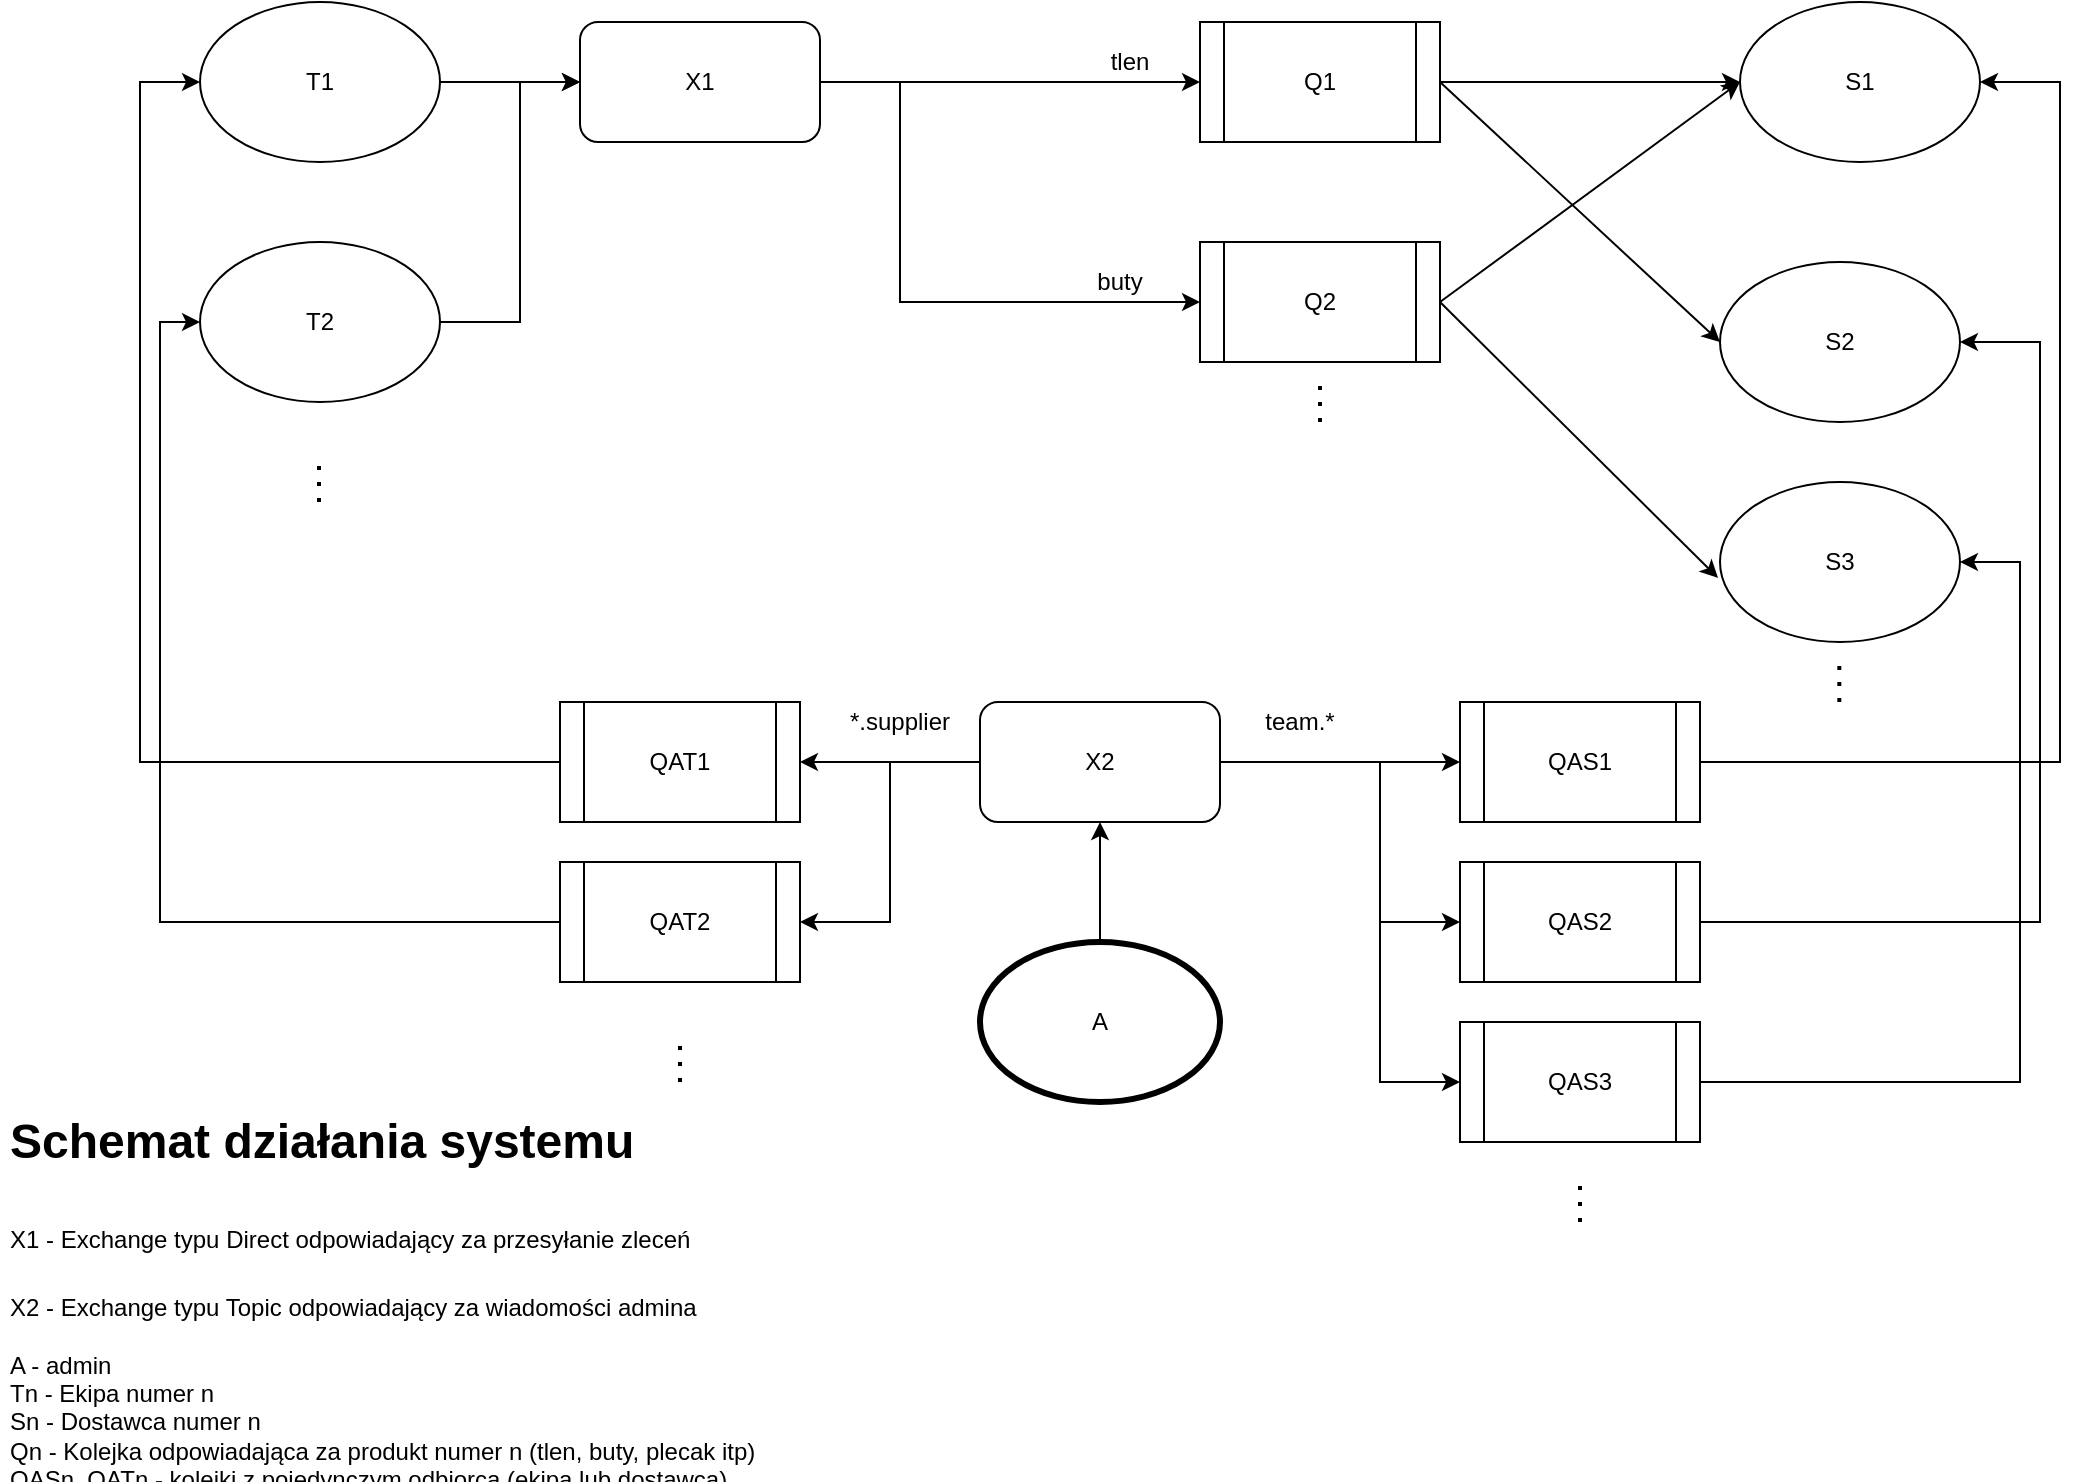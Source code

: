 <mxfile version="14.4.3" type="device"><diagram id="gMumzd1ozYPcARY5TGID" name="Page-1"><mxGraphModel dx="1422" dy="807" grid="1" gridSize="10" guides="1" tooltips="1" connect="1" arrows="1" fold="1" page="1" pageScale="1" pageWidth="1169" pageHeight="827" math="0" shadow="0"><root><mxCell id="0"/><mxCell id="1" parent="0"/><mxCell id="KFvFCZRT2vNZP3fQMg0B-1" value="T1" style="ellipse;whiteSpace=wrap;html=1;" vertex="1" parent="1"><mxGeometry x="120" y="40" width="120" height="80" as="geometry"/></mxCell><mxCell id="KFvFCZRT2vNZP3fQMg0B-22" style="edgeStyle=orthogonalEdgeStyle;rounded=0;orthogonalLoop=1;jettySize=auto;html=1;exitX=1;exitY=0.5;exitDx=0;exitDy=0;entryX=0;entryY=0.5;entryDx=0;entryDy=0;" edge="1" parent="1" source="KFvFCZRT2vNZP3fQMg0B-2" target="KFvFCZRT2vNZP3fQMg0B-6"><mxGeometry relative="1" as="geometry"><Array as="points"><mxPoint x="280" y="200"/><mxPoint x="280" y="80"/></Array></mxGeometry></mxCell><mxCell id="KFvFCZRT2vNZP3fQMg0B-2" value="T2" style="ellipse;whiteSpace=wrap;html=1;" vertex="1" parent="1"><mxGeometry x="120" y="160" width="120" height="80" as="geometry"/></mxCell><mxCell id="KFvFCZRT2vNZP3fQMg0B-3" value="" style="endArrow=none;dashed=1;html=1;dashPattern=1 3;strokeWidth=2;" edge="1" parent="1"><mxGeometry width="50" height="50" relative="1" as="geometry"><mxPoint x="179.5" y="290" as="sourcePoint"/><mxPoint x="179.5" y="270" as="targetPoint"/></mxGeometry></mxCell><mxCell id="KFvFCZRT2vNZP3fQMg0B-4" value="A" style="ellipse;whiteSpace=wrap;html=1;strokeWidth=3;" vertex="1" parent="1"><mxGeometry x="510" y="510" width="120" height="80" as="geometry"/></mxCell><mxCell id="KFvFCZRT2vNZP3fQMg0B-36" style="edgeStyle=orthogonalEdgeStyle;rounded=0;orthogonalLoop=1;jettySize=auto;html=1;exitX=1;exitY=0.5;exitDx=0;exitDy=0;entryX=0;entryY=0.5;entryDx=0;entryDy=0;" edge="1" parent="1" source="KFvFCZRT2vNZP3fQMg0B-5" target="KFvFCZRT2vNZP3fQMg0B-32"><mxGeometry relative="1" as="geometry"/></mxCell><mxCell id="KFvFCZRT2vNZP3fQMg0B-37" style="edgeStyle=orthogonalEdgeStyle;rounded=0;orthogonalLoop=1;jettySize=auto;html=1;exitX=1;exitY=0.5;exitDx=0;exitDy=0;entryX=0;entryY=0.5;entryDx=0;entryDy=0;" edge="1" parent="1" source="KFvFCZRT2vNZP3fQMg0B-5" target="KFvFCZRT2vNZP3fQMg0B-18"><mxGeometry relative="1" as="geometry"><Array as="points"><mxPoint x="710" y="420"/><mxPoint x="710" y="500"/></Array></mxGeometry></mxCell><mxCell id="KFvFCZRT2vNZP3fQMg0B-38" style="edgeStyle=orthogonalEdgeStyle;rounded=0;orthogonalLoop=1;jettySize=auto;html=1;exitX=1;exitY=0.5;exitDx=0;exitDy=0;entryX=0;entryY=0.5;entryDx=0;entryDy=0;" edge="1" parent="1" source="KFvFCZRT2vNZP3fQMg0B-5" target="KFvFCZRT2vNZP3fQMg0B-31"><mxGeometry relative="1" as="geometry"><Array as="points"><mxPoint x="710" y="420"/><mxPoint x="710" y="580"/></Array></mxGeometry></mxCell><mxCell id="KFvFCZRT2vNZP3fQMg0B-41" style="edgeStyle=orthogonalEdgeStyle;rounded=0;orthogonalLoop=1;jettySize=auto;html=1;exitX=0;exitY=0.5;exitDx=0;exitDy=0;entryX=1;entryY=0.5;entryDx=0;entryDy=0;" edge="1" parent="1" source="KFvFCZRT2vNZP3fQMg0B-5" target="KFvFCZRT2vNZP3fQMg0B-40"><mxGeometry relative="1" as="geometry"/></mxCell><mxCell id="KFvFCZRT2vNZP3fQMg0B-45" style="edgeStyle=orthogonalEdgeStyle;rounded=0;orthogonalLoop=1;jettySize=auto;html=1;exitX=0;exitY=0.5;exitDx=0;exitDy=0;entryX=1;entryY=0.5;entryDx=0;entryDy=0;" edge="1" parent="1" source="KFvFCZRT2vNZP3fQMg0B-5" target="KFvFCZRT2vNZP3fQMg0B-43"><mxGeometry relative="1" as="geometry"/></mxCell><mxCell id="KFvFCZRT2vNZP3fQMg0B-5" value="X2" style="rounded=1;whiteSpace=wrap;html=1;strokeColor=#000000;strokeWidth=1;" vertex="1" parent="1"><mxGeometry x="510" y="390" width="120" height="60" as="geometry"/></mxCell><mxCell id="KFvFCZRT2vNZP3fQMg0B-20" style="edgeStyle=orthogonalEdgeStyle;rounded=0;orthogonalLoop=1;jettySize=auto;html=1;exitX=1;exitY=0.5;exitDx=0;exitDy=0;entryX=0;entryY=0.5;entryDx=0;entryDy=0;" edge="1" parent="1" source="KFvFCZRT2vNZP3fQMg0B-6" target="KFvFCZRT2vNZP3fQMg0B-17"><mxGeometry relative="1" as="geometry"/></mxCell><mxCell id="KFvFCZRT2vNZP3fQMg0B-21" style="edgeStyle=orthogonalEdgeStyle;rounded=0;orthogonalLoop=1;jettySize=auto;html=1;exitX=1;exitY=0.5;exitDx=0;exitDy=0;entryX=0;entryY=0.5;entryDx=0;entryDy=0;" edge="1" parent="1" source="KFvFCZRT2vNZP3fQMg0B-6" target="KFvFCZRT2vNZP3fQMg0B-19"><mxGeometry relative="1" as="geometry"><Array as="points"><mxPoint x="470" y="80"/><mxPoint x="470" y="190"/></Array></mxGeometry></mxCell><mxCell id="KFvFCZRT2vNZP3fQMg0B-6" value="X1" style="rounded=1;whiteSpace=wrap;html=1;strokeColor=#000000;strokeWidth=1;" vertex="1" parent="1"><mxGeometry x="310" y="50" width="120" height="60" as="geometry"/></mxCell><mxCell id="KFvFCZRT2vNZP3fQMg0B-7" value="" style="endArrow=classic;html=1;exitX=1;exitY=0.5;exitDx=0;exitDy=0;entryX=0;entryY=0.5;entryDx=0;entryDy=0;" edge="1" parent="1" source="KFvFCZRT2vNZP3fQMg0B-1" target="KFvFCZRT2vNZP3fQMg0B-6"><mxGeometry width="50" height="50" relative="1" as="geometry"><mxPoint x="840" y="310" as="sourcePoint"/><mxPoint x="230" y="70" as="targetPoint"/></mxGeometry></mxCell><mxCell id="KFvFCZRT2vNZP3fQMg0B-9" value="" style="endArrow=classic;html=1;exitX=0.5;exitY=0;exitDx=0;exitDy=0;entryX=0.5;entryY=1;entryDx=0;entryDy=0;" edge="1" parent="1" source="KFvFCZRT2vNZP3fQMg0B-4" target="KFvFCZRT2vNZP3fQMg0B-5"><mxGeometry width="50" height="50" relative="1" as="geometry"><mxPoint x="1030" y="350" as="sourcePoint"/><mxPoint x="1080" y="300" as="targetPoint"/></mxGeometry></mxCell><mxCell id="KFvFCZRT2vNZP3fQMg0B-10" value="S1" style="ellipse;whiteSpace=wrap;html=1;strokeColor=#000000;strokeWidth=1;" vertex="1" parent="1"><mxGeometry x="890" y="40" width="120" height="80" as="geometry"/></mxCell><mxCell id="KFvFCZRT2vNZP3fQMg0B-11" value="S3" style="ellipse;whiteSpace=wrap;html=1;strokeColor=#000000;strokeWidth=1;" vertex="1" parent="1"><mxGeometry x="880" y="280" width="120" height="80" as="geometry"/></mxCell><mxCell id="KFvFCZRT2vNZP3fQMg0B-12" value="S2" style="ellipse;whiteSpace=wrap;html=1;strokeColor=#000000;strokeWidth=1;" vertex="1" parent="1"><mxGeometry x="880" y="170" width="120" height="80" as="geometry"/></mxCell><mxCell id="KFvFCZRT2vNZP3fQMg0B-17" value="Q1" style="shape=process;whiteSpace=wrap;html=1;backgroundOutline=1;strokeColor=#000000;strokeWidth=1;" vertex="1" parent="1"><mxGeometry x="620" y="50" width="120" height="60" as="geometry"/></mxCell><mxCell id="KFvFCZRT2vNZP3fQMg0B-34" style="edgeStyle=orthogonalEdgeStyle;rounded=0;orthogonalLoop=1;jettySize=auto;html=1;exitX=1;exitY=0.5;exitDx=0;exitDy=0;entryX=1;entryY=0.5;entryDx=0;entryDy=0;" edge="1" parent="1" source="KFvFCZRT2vNZP3fQMg0B-18" target="KFvFCZRT2vNZP3fQMg0B-12"><mxGeometry relative="1" as="geometry"><Array as="points"><mxPoint x="1040" y="500"/><mxPoint x="1040" y="210"/></Array></mxGeometry></mxCell><mxCell id="KFvFCZRT2vNZP3fQMg0B-18" value="QAS2" style="shape=process;whiteSpace=wrap;html=1;backgroundOutline=1;strokeColor=#000000;strokeWidth=1;" vertex="1" parent="1"><mxGeometry x="750" y="470" width="120" height="60" as="geometry"/></mxCell><mxCell id="KFvFCZRT2vNZP3fQMg0B-19" value="Q2" style="shape=process;whiteSpace=wrap;html=1;backgroundOutline=1;strokeColor=#000000;strokeWidth=1;" vertex="1" parent="1"><mxGeometry x="620" y="160" width="120" height="60" as="geometry"/></mxCell><mxCell id="KFvFCZRT2vNZP3fQMg0B-27" value="" style="endArrow=classic;html=1;entryX=0;entryY=0.5;entryDx=0;entryDy=0;exitX=1;exitY=0.5;exitDx=0;exitDy=0;" edge="1" parent="1" source="KFvFCZRT2vNZP3fQMg0B-17" target="KFvFCZRT2vNZP3fQMg0B-10"><mxGeometry width="50" height="50" relative="1" as="geometry"><mxPoint x="810" y="120" as="sourcePoint"/><mxPoint x="910" y="90" as="targetPoint"/></mxGeometry></mxCell><mxCell id="KFvFCZRT2vNZP3fQMg0B-28" value="" style="endArrow=classic;html=1;entryX=0;entryY=0.5;entryDx=0;entryDy=0;exitX=1;exitY=0.5;exitDx=0;exitDy=0;" edge="1" parent="1" source="KFvFCZRT2vNZP3fQMg0B-19" target="KFvFCZRT2vNZP3fQMg0B-10"><mxGeometry width="50" height="50" relative="1" as="geometry"><mxPoint x="860" y="140" as="sourcePoint"/><mxPoint x="910" y="130" as="targetPoint"/></mxGeometry></mxCell><mxCell id="KFvFCZRT2vNZP3fQMg0B-29" value="" style="endArrow=classic;html=1;entryX=0;entryY=0.5;entryDx=0;entryDy=0;exitX=1;exitY=0.5;exitDx=0;exitDy=0;" edge="1" parent="1" source="KFvFCZRT2vNZP3fQMg0B-17" target="KFvFCZRT2vNZP3fQMg0B-12"><mxGeometry width="50" height="50" relative="1" as="geometry"><mxPoint x="860" y="140" as="sourcePoint"/><mxPoint x="910" y="90" as="targetPoint"/></mxGeometry></mxCell><mxCell id="KFvFCZRT2vNZP3fQMg0B-30" value="" style="endArrow=classic;html=1;entryX=-0.008;entryY=0.6;entryDx=0;entryDy=0;entryPerimeter=0;exitX=1;exitY=0.5;exitDx=0;exitDy=0;" edge="1" parent="1" source="KFvFCZRT2vNZP3fQMg0B-19" target="KFvFCZRT2vNZP3fQMg0B-11"><mxGeometry width="50" height="50" relative="1" as="geometry"><mxPoint x="750" y="290" as="sourcePoint"/><mxPoint x="800" y="240" as="targetPoint"/></mxGeometry></mxCell><mxCell id="KFvFCZRT2vNZP3fQMg0B-35" style="edgeStyle=orthogonalEdgeStyle;rounded=0;orthogonalLoop=1;jettySize=auto;html=1;exitX=1;exitY=0.5;exitDx=0;exitDy=0;entryX=1;entryY=0.5;entryDx=0;entryDy=0;" edge="1" parent="1" source="KFvFCZRT2vNZP3fQMg0B-31" target="KFvFCZRT2vNZP3fQMg0B-11"><mxGeometry relative="1" as="geometry"><Array as="points"><mxPoint x="1030" y="580"/><mxPoint x="1030" y="320"/></Array></mxGeometry></mxCell><mxCell id="KFvFCZRT2vNZP3fQMg0B-31" value="QAS3" style="shape=process;whiteSpace=wrap;html=1;backgroundOutline=1;strokeColor=#000000;strokeWidth=1;" vertex="1" parent="1"><mxGeometry x="750" y="550" width="120" height="60" as="geometry"/></mxCell><mxCell id="KFvFCZRT2vNZP3fQMg0B-33" style="edgeStyle=orthogonalEdgeStyle;rounded=0;orthogonalLoop=1;jettySize=auto;html=1;exitX=1;exitY=0.5;exitDx=0;exitDy=0;entryX=1;entryY=0.5;entryDx=0;entryDy=0;" edge="1" parent="1" source="KFvFCZRT2vNZP3fQMg0B-32" target="KFvFCZRT2vNZP3fQMg0B-10"><mxGeometry relative="1" as="geometry"><mxPoint x="1110" y="80" as="targetPoint"/><Array as="points"><mxPoint x="1050" y="420"/><mxPoint x="1050" y="80"/></Array></mxGeometry></mxCell><mxCell id="KFvFCZRT2vNZP3fQMg0B-32" value="QAS1" style="shape=process;whiteSpace=wrap;html=1;backgroundOutline=1;strokeColor=#000000;strokeWidth=1;" vertex="1" parent="1"><mxGeometry x="750" y="390" width="120" height="60" as="geometry"/></mxCell><mxCell id="KFvFCZRT2vNZP3fQMg0B-39" value="team.*" style="text;html=1;strokeColor=none;fillColor=none;align=center;verticalAlign=middle;whiteSpace=wrap;rounded=0;" vertex="1" parent="1"><mxGeometry x="650" y="390" width="40" height="20" as="geometry"/></mxCell><mxCell id="KFvFCZRT2vNZP3fQMg0B-49" style="edgeStyle=orthogonalEdgeStyle;rounded=0;orthogonalLoop=1;jettySize=auto;html=1;exitX=0;exitY=0.5;exitDx=0;exitDy=0;entryX=0;entryY=0.5;entryDx=0;entryDy=0;" edge="1" parent="1" source="KFvFCZRT2vNZP3fQMg0B-40" target="KFvFCZRT2vNZP3fQMg0B-1"><mxGeometry relative="1" as="geometry"><Array as="points"><mxPoint x="90" y="420"/><mxPoint x="90" y="80"/></Array></mxGeometry></mxCell><mxCell id="KFvFCZRT2vNZP3fQMg0B-40" value="QAT1" style="shape=process;whiteSpace=wrap;html=1;backgroundOutline=1;strokeColor=#000000;strokeWidth=1;" vertex="1" parent="1"><mxGeometry x="300" y="390" width="120" height="60" as="geometry"/></mxCell><mxCell id="KFvFCZRT2vNZP3fQMg0B-42" value="*.supplier" style="text;html=1;strokeColor=none;fillColor=none;align=center;verticalAlign=middle;whiteSpace=wrap;rounded=0;" vertex="1" parent="1"><mxGeometry x="450" y="390" width="40" height="20" as="geometry"/></mxCell><mxCell id="KFvFCZRT2vNZP3fQMg0B-50" style="edgeStyle=orthogonalEdgeStyle;rounded=0;orthogonalLoop=1;jettySize=auto;html=1;exitX=0;exitY=0.5;exitDx=0;exitDy=0;entryX=0;entryY=0.5;entryDx=0;entryDy=0;" edge="1" parent="1" source="KFvFCZRT2vNZP3fQMg0B-43" target="KFvFCZRT2vNZP3fQMg0B-2"><mxGeometry relative="1" as="geometry"/></mxCell><mxCell id="KFvFCZRT2vNZP3fQMg0B-43" value="QAT2" style="shape=process;whiteSpace=wrap;html=1;backgroundOutline=1;strokeColor=#000000;strokeWidth=1;" vertex="1" parent="1"><mxGeometry x="300" y="470" width="120" height="60" as="geometry"/></mxCell><mxCell id="KFvFCZRT2vNZP3fQMg0B-47" value="" style="endArrow=none;dashed=1;html=1;dashPattern=1 3;strokeWidth=2;" edge="1" parent="1"><mxGeometry width="50" height="50" relative="1" as="geometry"><mxPoint x="360" y="580" as="sourcePoint"/><mxPoint x="360" y="560" as="targetPoint"/></mxGeometry></mxCell><mxCell id="KFvFCZRT2vNZP3fQMg0B-48" value="" style="endArrow=none;dashed=1;html=1;dashPattern=1 3;strokeWidth=2;" edge="1" parent="1"><mxGeometry width="50" height="50" relative="1" as="geometry"><mxPoint x="810" y="650" as="sourcePoint"/><mxPoint x="810" y="630" as="targetPoint"/></mxGeometry></mxCell><mxCell id="KFvFCZRT2vNZP3fQMg0B-51" value="tlen" style="text;html=1;strokeColor=none;fillColor=none;align=center;verticalAlign=middle;whiteSpace=wrap;rounded=0;" vertex="1" parent="1"><mxGeometry x="565" y="60" width="40" height="20" as="geometry"/></mxCell><mxCell id="KFvFCZRT2vNZP3fQMg0B-52" value="buty" style="text;html=1;strokeColor=none;fillColor=none;align=center;verticalAlign=middle;whiteSpace=wrap;rounded=0;" vertex="1" parent="1"><mxGeometry x="560" y="170" width="40" height="20" as="geometry"/></mxCell><mxCell id="KFvFCZRT2vNZP3fQMg0B-53" value="" style="endArrow=none;dashed=1;html=1;dashPattern=1 3;strokeWidth=2;" edge="1" parent="1"><mxGeometry width="50" height="50" relative="1" as="geometry"><mxPoint x="680" y="250" as="sourcePoint"/><mxPoint x="680" y="230" as="targetPoint"/></mxGeometry></mxCell><mxCell id="KFvFCZRT2vNZP3fQMg0B-55" value="" style="endArrow=none;dashed=1;html=1;dashPattern=1 3;strokeWidth=2;" edge="1" parent="1"><mxGeometry width="50" height="50" relative="1" as="geometry"><mxPoint x="939.66" y="390" as="sourcePoint"/><mxPoint x="939.66" y="370" as="targetPoint"/></mxGeometry></mxCell><mxCell id="KFvFCZRT2vNZP3fQMg0B-56" value="&lt;h1&gt;&lt;span&gt;Schemat działania systemu&lt;/span&gt;&lt;/h1&gt;&lt;h1&gt;&lt;span style=&quot;font-size: 12px ; font-weight: normal&quot;&gt;X1 - Exchange typu Direct odpowiadający za przesyłanie zleceń&lt;/span&gt;&lt;br&gt;&lt;/h1&gt;&lt;div&gt;&lt;span style=&quot;font-size: 12px ; font-weight: normal&quot;&gt;X2 - Exchange typu Topic odpowiadający za wiadomości admina&lt;/span&gt;&lt;/div&gt;&lt;div&gt;&lt;br&gt;&lt;/div&gt;&lt;div&gt;A - admin&lt;/div&gt;&lt;div&gt;Tn - Ekipa numer n&lt;/div&gt;&lt;div&gt;Sn - Dostawca numer n&lt;/div&gt;&lt;div&gt;Qn - Kolejka odpowiadająca za produkt numer n (tlen, buty, plecak itp)&lt;/div&gt;&lt;div&gt;QASn, QATn - kolejki z pojedynczym odbiorcą (ekipą lub dostawcą)&lt;/div&gt;&lt;div&gt;&lt;br&gt;&lt;/div&gt;" style="text;html=1;strokeColor=none;fillColor=none;spacing=5;spacingTop=-20;whiteSpace=wrap;overflow=hidden;rounded=0;" vertex="1" parent="1"><mxGeometry x="20" y="590" width="440" height="190" as="geometry"/></mxCell></root></mxGraphModel></diagram></mxfile>